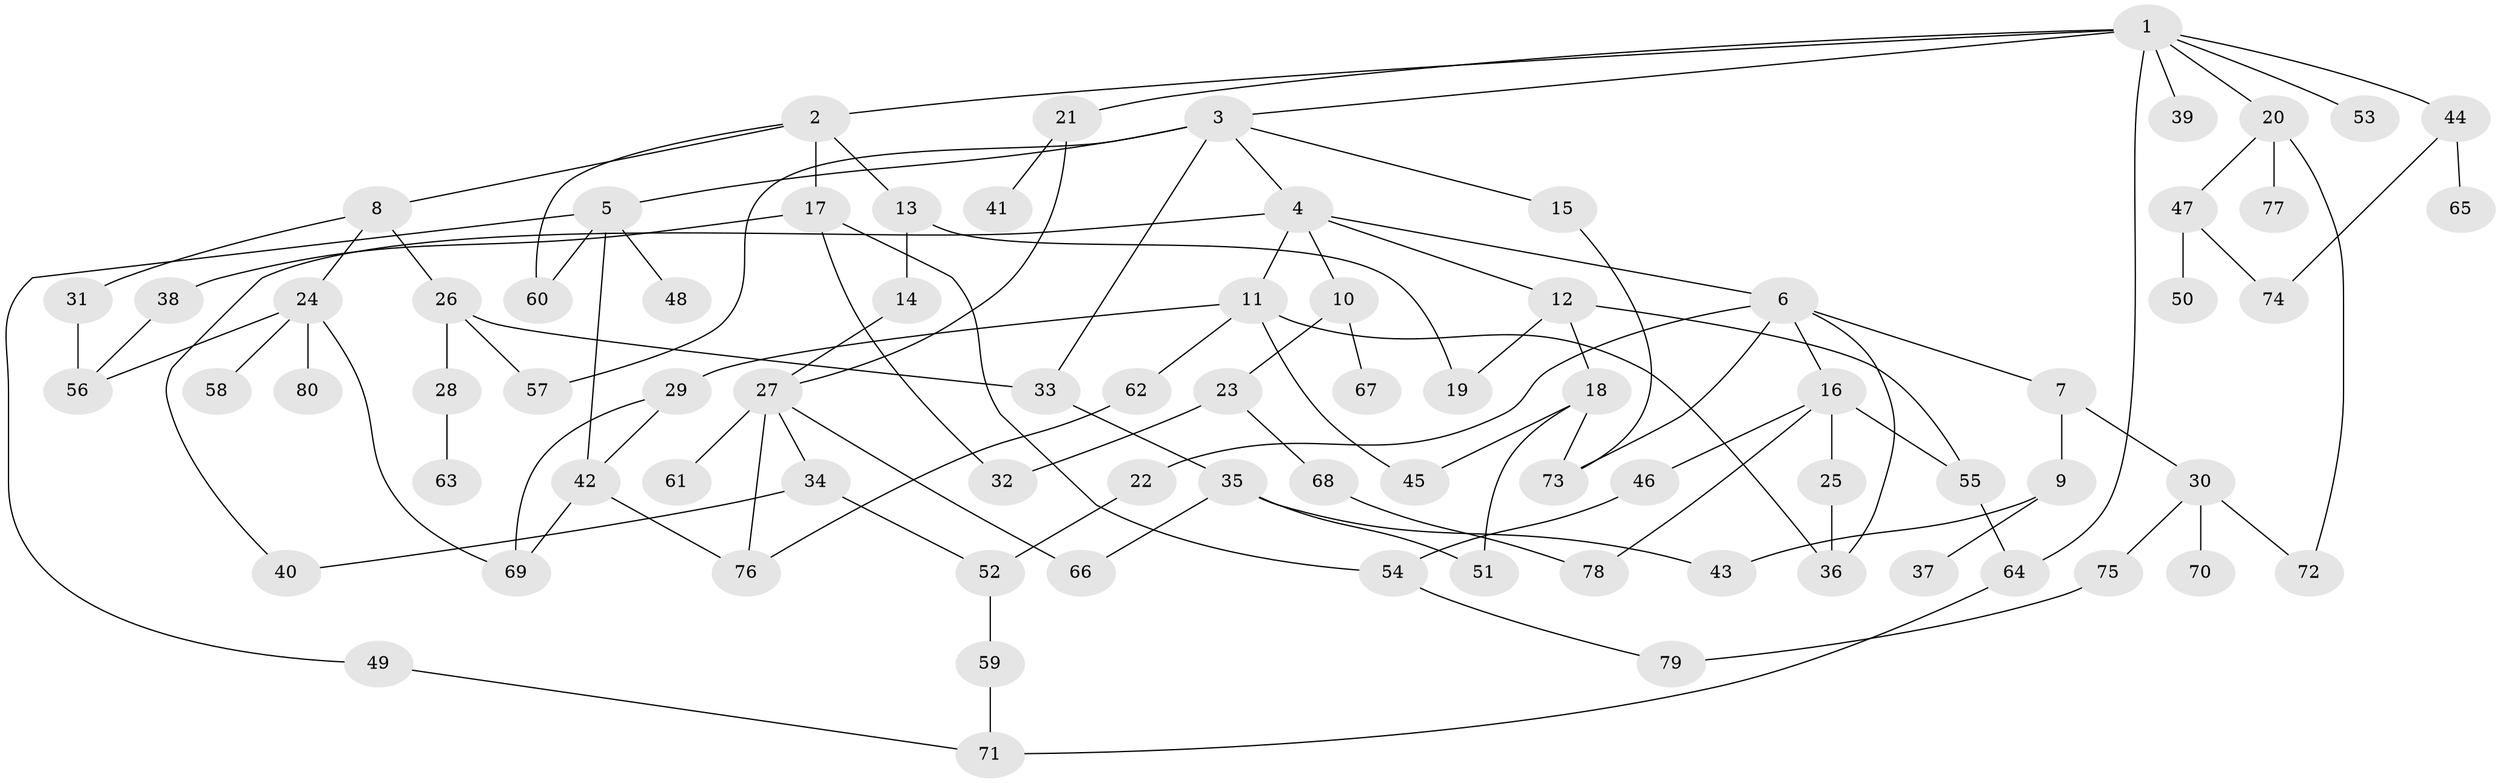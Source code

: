 // Generated by graph-tools (version 1.1) at 2025/00/03/09/25 03:00:58]
// undirected, 80 vertices, 111 edges
graph export_dot {
graph [start="1"]
  node [color=gray90,style=filled];
  1;
  2;
  3;
  4;
  5;
  6;
  7;
  8;
  9;
  10;
  11;
  12;
  13;
  14;
  15;
  16;
  17;
  18;
  19;
  20;
  21;
  22;
  23;
  24;
  25;
  26;
  27;
  28;
  29;
  30;
  31;
  32;
  33;
  34;
  35;
  36;
  37;
  38;
  39;
  40;
  41;
  42;
  43;
  44;
  45;
  46;
  47;
  48;
  49;
  50;
  51;
  52;
  53;
  54;
  55;
  56;
  57;
  58;
  59;
  60;
  61;
  62;
  63;
  64;
  65;
  66;
  67;
  68;
  69;
  70;
  71;
  72;
  73;
  74;
  75;
  76;
  77;
  78;
  79;
  80;
  1 -- 2;
  1 -- 3;
  1 -- 20;
  1 -- 21;
  1 -- 39;
  1 -- 44;
  1 -- 53;
  1 -- 64;
  2 -- 8;
  2 -- 13;
  2 -- 17;
  2 -- 60;
  3 -- 4;
  3 -- 5;
  3 -- 15;
  3 -- 57;
  3 -- 33;
  4 -- 6;
  4 -- 10;
  4 -- 11;
  4 -- 12;
  4 -- 40;
  5 -- 42;
  5 -- 48;
  5 -- 49;
  5 -- 60;
  6 -- 7;
  6 -- 16;
  6 -- 22;
  6 -- 36;
  6 -- 73;
  7 -- 9;
  7 -- 30;
  8 -- 24;
  8 -- 26;
  8 -- 31;
  9 -- 37;
  9 -- 43;
  10 -- 23;
  10 -- 67;
  11 -- 29;
  11 -- 62;
  11 -- 45;
  11 -- 36;
  12 -- 18;
  12 -- 19;
  12 -- 55;
  13 -- 14;
  13 -- 19;
  14 -- 27;
  15 -- 73;
  16 -- 25;
  16 -- 46;
  16 -- 55;
  16 -- 78;
  17 -- 32;
  17 -- 38;
  17 -- 54;
  18 -- 45;
  18 -- 51;
  18 -- 73;
  20 -- 47;
  20 -- 77;
  20 -- 72;
  21 -- 41;
  21 -- 27;
  22 -- 52;
  23 -- 68;
  23 -- 32;
  24 -- 58;
  24 -- 80;
  24 -- 69;
  24 -- 56;
  25 -- 36;
  26 -- 28;
  26 -- 33;
  26 -- 57;
  27 -- 34;
  27 -- 61;
  27 -- 76;
  27 -- 66;
  28 -- 63;
  29 -- 69;
  29 -- 42;
  30 -- 70;
  30 -- 72;
  30 -- 75;
  31 -- 56;
  33 -- 35;
  34 -- 40;
  34 -- 52;
  35 -- 51;
  35 -- 66;
  35 -- 43;
  38 -- 56;
  42 -- 69;
  42 -- 76;
  44 -- 65;
  44 -- 74;
  46 -- 54;
  47 -- 50;
  47 -- 74;
  49 -- 71;
  52 -- 59;
  54 -- 79;
  55 -- 64;
  59 -- 71;
  62 -- 76;
  64 -- 71;
  68 -- 78;
  75 -- 79;
}
